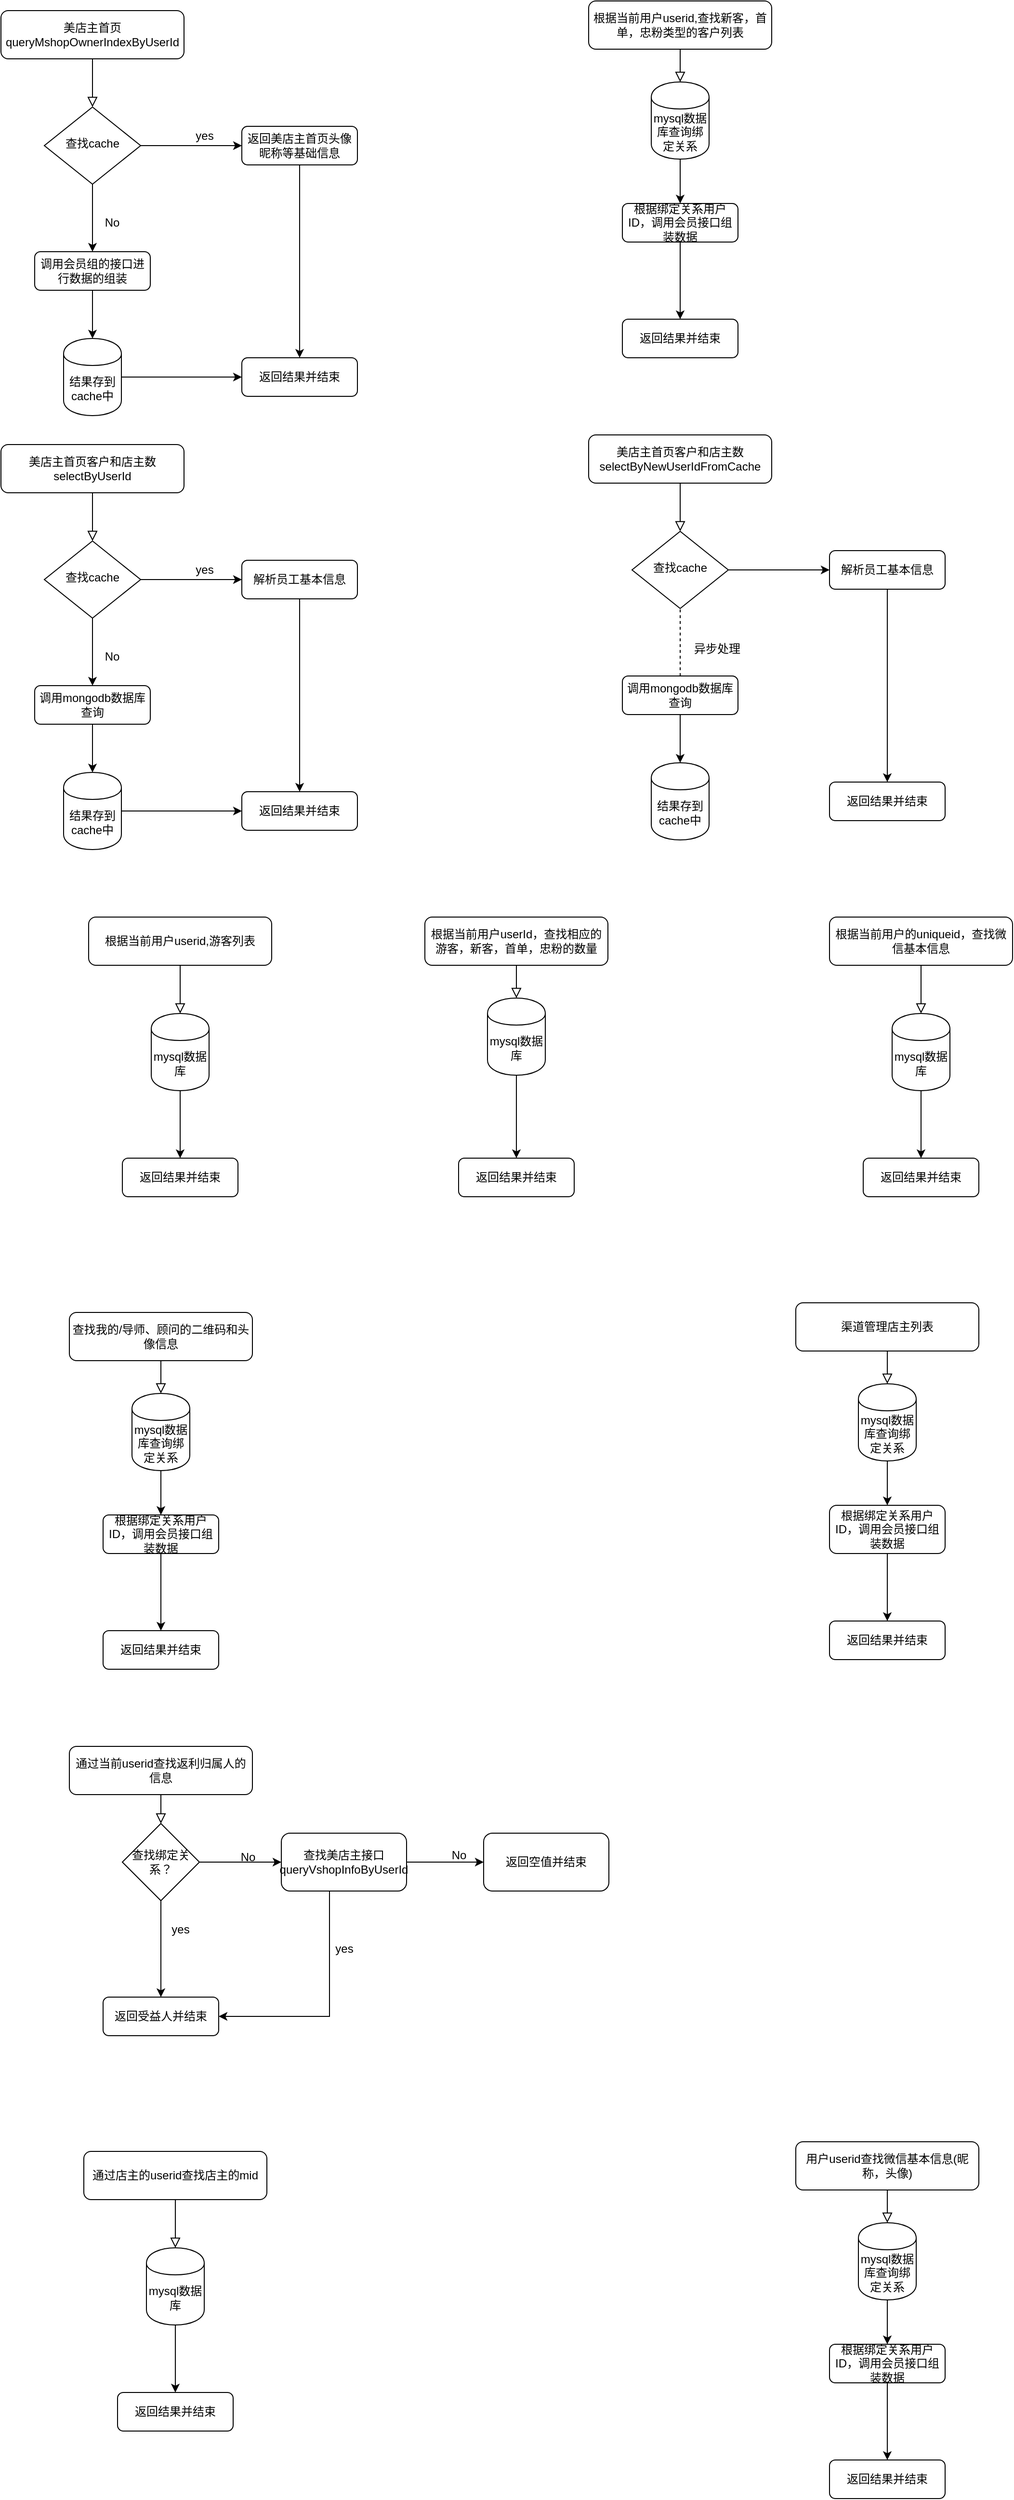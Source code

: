 <mxfile version="12.4.8" type="device"><diagram id="C5RBs43oDa-KdzZeNtuy" name="Page-1"><mxGraphModel dx="1422" dy="745" grid="1" gridSize="10" guides="1" tooltips="1" connect="1" arrows="1" fold="1" page="1" pageScale="1" pageWidth="827" pageHeight="1169" math="0" shadow="0"><root><mxCell id="WIyWlLk6GJQsqaUBKTNV-0"/><mxCell id="WIyWlLk6GJQsqaUBKTNV-1" parent="WIyWlLk6GJQsqaUBKTNV-0"/><mxCell id="WIyWlLk6GJQsqaUBKTNV-2" value="" style="rounded=0;html=1;jettySize=auto;orthogonalLoop=1;fontSize=11;endArrow=block;endFill=0;endSize=8;strokeWidth=1;shadow=0;labelBackgroundColor=none;edgeStyle=orthogonalEdgeStyle;" parent="WIyWlLk6GJQsqaUBKTNV-1" source="WIyWlLk6GJQsqaUBKTNV-3" target="WIyWlLk6GJQsqaUBKTNV-6" edge="1"><mxGeometry relative="1" as="geometry"/></mxCell><mxCell id="WIyWlLk6GJQsqaUBKTNV-3" value="美店主首页&lt;br&gt;queryMshopOwnerIndexByUserId" style="rounded=1;whiteSpace=wrap;html=1;fontSize=12;glass=0;strokeWidth=1;shadow=0;" parent="WIyWlLk6GJQsqaUBKTNV-1" vertex="1"><mxGeometry x="20" y="20" width="190" height="50" as="geometry"/></mxCell><mxCell id="ZG3dBBk-dgV8AdKk-Foy-6" value="" style="edgeStyle=orthogonalEdgeStyle;rounded=0;orthogonalLoop=1;jettySize=auto;html=1;entryX=0;entryY=0.5;entryDx=0;entryDy=0;" edge="1" parent="WIyWlLk6GJQsqaUBKTNV-1" source="WIyWlLk6GJQsqaUBKTNV-6" target="WIyWlLk6GJQsqaUBKTNV-7"><mxGeometry relative="1" as="geometry"><mxPoint x="245" y="160" as="targetPoint"/></mxGeometry></mxCell><mxCell id="ZG3dBBk-dgV8AdKk-Foy-9" value="" style="edgeStyle=orthogonalEdgeStyle;rounded=0;orthogonalLoop=1;jettySize=auto;html=1;entryX=0.5;entryY=0;entryDx=0;entryDy=0;" edge="1" parent="WIyWlLk6GJQsqaUBKTNV-1" source="WIyWlLk6GJQsqaUBKTNV-6" target="ZG3dBBk-dgV8AdKk-Foy-11"><mxGeometry relative="1" as="geometry"><mxPoint x="115" y="280" as="targetPoint"/></mxGeometry></mxCell><mxCell id="WIyWlLk6GJQsqaUBKTNV-6" value="查找cache" style="rhombus;whiteSpace=wrap;html=1;shadow=0;fontFamily=Helvetica;fontSize=12;align=center;strokeWidth=1;spacing=6;spacingTop=-4;" parent="WIyWlLk6GJQsqaUBKTNV-1" vertex="1"><mxGeometry x="65" y="120" width="100" height="80" as="geometry"/></mxCell><mxCell id="ZG3dBBk-dgV8AdKk-Foy-14" value="" style="edgeStyle=orthogonalEdgeStyle;rounded=0;orthogonalLoop=1;jettySize=auto;html=1;" edge="1" parent="WIyWlLk6GJQsqaUBKTNV-1" source="WIyWlLk6GJQsqaUBKTNV-7" target="ZG3dBBk-dgV8AdKk-Foy-13"><mxGeometry relative="1" as="geometry"/></mxCell><mxCell id="WIyWlLk6GJQsqaUBKTNV-7" value="返回美店主首页头像昵称等基础信息" style="rounded=1;whiteSpace=wrap;html=1;fontSize=12;glass=0;strokeWidth=1;shadow=0;" parent="WIyWlLk6GJQsqaUBKTNV-1" vertex="1"><mxGeometry x="270" y="140" width="120" height="40" as="geometry"/></mxCell><mxCell id="ZG3dBBk-dgV8AdKk-Foy-13" value="返回结果并结束" style="rounded=1;whiteSpace=wrap;html=1;fontSize=12;glass=0;strokeWidth=1;shadow=0;" vertex="1" parent="WIyWlLk6GJQsqaUBKTNV-1"><mxGeometry x="270" y="380" width="120" height="40" as="geometry"/></mxCell><mxCell id="ZG3dBBk-dgV8AdKk-Foy-7" value="yes" style="text;html=1;align=center;verticalAlign=middle;resizable=0;points=[];autosize=1;" vertex="1" parent="WIyWlLk6GJQsqaUBKTNV-1"><mxGeometry x="216" y="140" width="30" height="20" as="geometry"/></mxCell><mxCell id="ZG3dBBk-dgV8AdKk-Foy-16" value="" style="edgeStyle=orthogonalEdgeStyle;rounded=0;orthogonalLoop=1;jettySize=auto;html=1;entryX=0.5;entryY=0;entryDx=0;entryDy=0;" edge="1" parent="WIyWlLk6GJQsqaUBKTNV-1" source="ZG3dBBk-dgV8AdKk-Foy-11" target="ZG3dBBk-dgV8AdKk-Foy-17"><mxGeometry relative="1" as="geometry"><mxPoint x="115" y="390" as="targetPoint"/></mxGeometry></mxCell><mxCell id="ZG3dBBk-dgV8AdKk-Foy-11" value="调用会员组的接口进行数据的组装" style="rounded=1;whiteSpace=wrap;html=1;fontSize=12;glass=0;strokeWidth=1;shadow=0;" vertex="1" parent="WIyWlLk6GJQsqaUBKTNV-1"><mxGeometry x="55" y="270" width="120" height="40" as="geometry"/></mxCell><mxCell id="ZG3dBBk-dgV8AdKk-Foy-12" value="No" style="text;html=1;align=center;verticalAlign=middle;resizable=0;points=[];autosize=1;" vertex="1" parent="WIyWlLk6GJQsqaUBKTNV-1"><mxGeometry x="120" y="230" width="30" height="20" as="geometry"/></mxCell><mxCell id="ZG3dBBk-dgV8AdKk-Foy-21" value="" style="edgeStyle=orthogonalEdgeStyle;rounded=0;orthogonalLoop=1;jettySize=auto;html=1;entryX=0;entryY=0.5;entryDx=0;entryDy=0;" edge="1" parent="WIyWlLk6GJQsqaUBKTNV-1" source="ZG3dBBk-dgV8AdKk-Foy-17" target="ZG3dBBk-dgV8AdKk-Foy-13"><mxGeometry relative="1" as="geometry"><mxPoint x="115" y="520" as="targetPoint"/></mxGeometry></mxCell><mxCell id="ZG3dBBk-dgV8AdKk-Foy-17" value="结果存到cache中" style="shape=cylinder;whiteSpace=wrap;html=1;boundedLbl=1;backgroundOutline=1;" vertex="1" parent="WIyWlLk6GJQsqaUBKTNV-1"><mxGeometry x="85" y="360" width="60" height="80" as="geometry"/></mxCell><mxCell id="ZG3dBBk-dgV8AdKk-Foy-65" value="" style="rounded=0;html=1;jettySize=auto;orthogonalLoop=1;fontSize=11;endArrow=block;endFill=0;endSize=8;strokeWidth=1;shadow=0;labelBackgroundColor=none;edgeStyle=orthogonalEdgeStyle;entryX=0.5;entryY=0;entryDx=0;entryDy=0;" edge="1" parent="WIyWlLk6GJQsqaUBKTNV-1" source="ZG3dBBk-dgV8AdKk-Foy-66" target="ZG3dBBk-dgV8AdKk-Foy-68"><mxGeometry relative="1" as="geometry"><mxPoint x="555" y="1050" as="targetPoint"/></mxGeometry></mxCell><mxCell id="ZG3dBBk-dgV8AdKk-Foy-66" value="根据当前用户userId，查找相应的游客，新客，首单，忠粉的数量" style="rounded=1;whiteSpace=wrap;html=1;fontSize=12;glass=0;strokeWidth=1;shadow=0;" vertex="1" parent="WIyWlLk6GJQsqaUBKTNV-1"><mxGeometry x="460" y="960" width="190" height="50" as="geometry"/></mxCell><mxCell id="ZG3dBBk-dgV8AdKk-Foy-67" value="返回结果并结束" style="rounded=1;whiteSpace=wrap;html=1;fontSize=12;glass=0;strokeWidth=1;shadow=0;" vertex="1" parent="WIyWlLk6GJQsqaUBKTNV-1"><mxGeometry x="495" y="1210" width="120" height="40" as="geometry"/></mxCell><mxCell id="ZG3dBBk-dgV8AdKk-Foy-68" value="mysql数据库" style="shape=cylinder;whiteSpace=wrap;html=1;boundedLbl=1;backgroundOutline=1;" vertex="1" parent="WIyWlLk6GJQsqaUBKTNV-1"><mxGeometry x="525" y="1044" width="60" height="80" as="geometry"/></mxCell><mxCell id="ZG3dBBk-dgV8AdKk-Foy-69" value="" style="endArrow=classic;html=1;exitX=0.5;exitY=1;exitDx=0;exitDy=0;entryX=0.5;entryY=0;entryDx=0;entryDy=0;" edge="1" parent="WIyWlLk6GJQsqaUBKTNV-1" source="ZG3dBBk-dgV8AdKk-Foy-68" target="ZG3dBBk-dgV8AdKk-Foy-67"><mxGeometry width="50" height="50" relative="1" as="geometry"><mxPoint x="460" y="1500" as="sourcePoint"/><mxPoint x="510" y="1450" as="targetPoint"/></mxGeometry></mxCell><mxCell id="ZG3dBBk-dgV8AdKk-Foy-70" value="" style="rounded=0;html=1;jettySize=auto;orthogonalLoop=1;fontSize=11;endArrow=block;endFill=0;endSize=8;strokeWidth=1;shadow=0;labelBackgroundColor=none;edgeStyle=orthogonalEdgeStyle;entryX=0.5;entryY=0;entryDx=0;entryDy=0;" edge="1" parent="WIyWlLk6GJQsqaUBKTNV-1" source="ZG3dBBk-dgV8AdKk-Foy-71" target="ZG3dBBk-dgV8AdKk-Foy-73"><mxGeometry relative="1" as="geometry"><mxPoint x="725" y="100" as="targetPoint"/></mxGeometry></mxCell><mxCell id="ZG3dBBk-dgV8AdKk-Foy-71" value="根据当前用户userid,查找新客，首单，忠粉类型的客户列表" style="rounded=1;whiteSpace=wrap;html=1;fontSize=12;glass=0;strokeWidth=1;shadow=0;" vertex="1" parent="WIyWlLk6GJQsqaUBKTNV-1"><mxGeometry x="630" y="10" width="190" height="50" as="geometry"/></mxCell><mxCell id="ZG3dBBk-dgV8AdKk-Foy-78" value="" style="edgeStyle=orthogonalEdgeStyle;rounded=0;orthogonalLoop=1;jettySize=auto;html=1;" edge="1" parent="WIyWlLk6GJQsqaUBKTNV-1" source="ZG3dBBk-dgV8AdKk-Foy-72" target="ZG3dBBk-dgV8AdKk-Foy-77"><mxGeometry relative="1" as="geometry"/></mxCell><mxCell id="ZG3dBBk-dgV8AdKk-Foy-72" value="根据绑定关系用户ID，调用会员接口组装数据" style="rounded=1;whiteSpace=wrap;html=1;fontSize=12;glass=0;strokeWidth=1;shadow=0;" vertex="1" parent="WIyWlLk6GJQsqaUBKTNV-1"><mxGeometry x="665" y="220" width="120" height="40" as="geometry"/></mxCell><mxCell id="ZG3dBBk-dgV8AdKk-Foy-77" value="返回结果并结束" style="rounded=1;whiteSpace=wrap;html=1;fontSize=12;glass=0;strokeWidth=1;shadow=0;" vertex="1" parent="WIyWlLk6GJQsqaUBKTNV-1"><mxGeometry x="665" y="340" width="120" height="40" as="geometry"/></mxCell><mxCell id="ZG3dBBk-dgV8AdKk-Foy-76" value="" style="edgeStyle=orthogonalEdgeStyle;rounded=0;orthogonalLoop=1;jettySize=auto;html=1;entryX=0.5;entryY=0;entryDx=0;entryDy=0;" edge="1" parent="WIyWlLk6GJQsqaUBKTNV-1" source="ZG3dBBk-dgV8AdKk-Foy-73" target="ZG3dBBk-dgV8AdKk-Foy-72"><mxGeometry relative="1" as="geometry"><mxPoint x="725" y="254" as="targetPoint"/></mxGeometry></mxCell><mxCell id="ZG3dBBk-dgV8AdKk-Foy-73" value="mysql数据库查询绑定关系" style="shape=cylinder;whiteSpace=wrap;html=1;boundedLbl=1;backgroundOutline=1;" vertex="1" parent="WIyWlLk6GJQsqaUBKTNV-1"><mxGeometry x="695" y="94" width="60" height="80" as="geometry"/></mxCell><mxCell id="ZG3dBBk-dgV8AdKk-Foy-79" value="" style="rounded=0;html=1;jettySize=auto;orthogonalLoop=1;fontSize=11;endArrow=block;endFill=0;endSize=8;strokeWidth=1;shadow=0;labelBackgroundColor=none;edgeStyle=orthogonalEdgeStyle;entryX=0.5;entryY=0;entryDx=0;entryDy=0;" edge="1" parent="WIyWlLk6GJQsqaUBKTNV-1" source="ZG3dBBk-dgV8AdKk-Foy-80" target="ZG3dBBk-dgV8AdKk-Foy-85"><mxGeometry relative="1" as="geometry"><mxPoint x="186" y="1460" as="targetPoint"/></mxGeometry></mxCell><mxCell id="ZG3dBBk-dgV8AdKk-Foy-80" value="查找我的/导师、顾问的二维码和头像信息" style="rounded=1;whiteSpace=wrap;html=1;fontSize=12;glass=0;strokeWidth=1;shadow=0;" vertex="1" parent="WIyWlLk6GJQsqaUBKTNV-1"><mxGeometry x="91" y="1370" width="190" height="50" as="geometry"/></mxCell><mxCell id="ZG3dBBk-dgV8AdKk-Foy-81" value="" style="edgeStyle=orthogonalEdgeStyle;rounded=0;orthogonalLoop=1;jettySize=auto;html=1;" edge="1" parent="WIyWlLk6GJQsqaUBKTNV-1" source="ZG3dBBk-dgV8AdKk-Foy-82" target="ZG3dBBk-dgV8AdKk-Foy-83"><mxGeometry relative="1" as="geometry"/></mxCell><mxCell id="ZG3dBBk-dgV8AdKk-Foy-82" value="根据绑定关系用户ID，调用会员接口组装数据" style="rounded=1;whiteSpace=wrap;html=1;fontSize=12;glass=0;strokeWidth=1;shadow=0;" vertex="1" parent="WIyWlLk6GJQsqaUBKTNV-1"><mxGeometry x="126" y="1580" width="120" height="40" as="geometry"/></mxCell><mxCell id="ZG3dBBk-dgV8AdKk-Foy-83" value="返回结果并结束" style="rounded=1;whiteSpace=wrap;html=1;fontSize=12;glass=0;strokeWidth=1;shadow=0;" vertex="1" parent="WIyWlLk6GJQsqaUBKTNV-1"><mxGeometry x="126" y="1700" width="120" height="40" as="geometry"/></mxCell><mxCell id="ZG3dBBk-dgV8AdKk-Foy-84" value="" style="edgeStyle=orthogonalEdgeStyle;rounded=0;orthogonalLoop=1;jettySize=auto;html=1;entryX=0.5;entryY=0;entryDx=0;entryDy=0;" edge="1" parent="WIyWlLk6GJQsqaUBKTNV-1" source="ZG3dBBk-dgV8AdKk-Foy-85" target="ZG3dBBk-dgV8AdKk-Foy-82"><mxGeometry relative="1" as="geometry"><mxPoint x="186" y="1614" as="targetPoint"/></mxGeometry></mxCell><mxCell id="ZG3dBBk-dgV8AdKk-Foy-85" value="mysql数据库查询绑定关系" style="shape=cylinder;whiteSpace=wrap;html=1;boundedLbl=1;backgroundOutline=1;" vertex="1" parent="WIyWlLk6GJQsqaUBKTNV-1"><mxGeometry x="156" y="1454" width="60" height="80" as="geometry"/></mxCell><mxCell id="ZG3dBBk-dgV8AdKk-Foy-86" value="" style="rounded=0;html=1;jettySize=auto;orthogonalLoop=1;fontSize=11;endArrow=block;endFill=0;endSize=8;strokeWidth=1;shadow=0;labelBackgroundColor=none;edgeStyle=orthogonalEdgeStyle;entryX=0.5;entryY=0;entryDx=0;entryDy=0;" edge="1" parent="WIyWlLk6GJQsqaUBKTNV-1" source="ZG3dBBk-dgV8AdKk-Foy-87" target="ZG3dBBk-dgV8AdKk-Foy-92"><mxGeometry relative="1" as="geometry"><mxPoint x="940" y="1450" as="targetPoint"/></mxGeometry></mxCell><mxCell id="ZG3dBBk-dgV8AdKk-Foy-87" value="渠道管理店主列表" style="rounded=1;whiteSpace=wrap;html=1;fontSize=12;glass=0;strokeWidth=1;shadow=0;" vertex="1" parent="WIyWlLk6GJQsqaUBKTNV-1"><mxGeometry x="845" y="1360" width="190" height="50" as="geometry"/></mxCell><mxCell id="ZG3dBBk-dgV8AdKk-Foy-88" value="" style="edgeStyle=orthogonalEdgeStyle;rounded=0;orthogonalLoop=1;jettySize=auto;html=1;" edge="1" parent="WIyWlLk6GJQsqaUBKTNV-1" source="ZG3dBBk-dgV8AdKk-Foy-89" target="ZG3dBBk-dgV8AdKk-Foy-90"><mxGeometry relative="1" as="geometry"/></mxCell><mxCell id="ZG3dBBk-dgV8AdKk-Foy-89" value="根据绑定关系用户ID，调用会员接口组装数据" style="rounded=1;whiteSpace=wrap;html=1;fontSize=12;glass=0;strokeWidth=1;shadow=0;" vertex="1" parent="WIyWlLk6GJQsqaUBKTNV-1"><mxGeometry x="880" y="1570" width="120" height="50" as="geometry"/></mxCell><mxCell id="ZG3dBBk-dgV8AdKk-Foy-90" value="返回结果并结束" style="rounded=1;whiteSpace=wrap;html=1;fontSize=12;glass=0;strokeWidth=1;shadow=0;" vertex="1" parent="WIyWlLk6GJQsqaUBKTNV-1"><mxGeometry x="880" y="1690" width="120" height="40" as="geometry"/></mxCell><mxCell id="ZG3dBBk-dgV8AdKk-Foy-91" value="" style="edgeStyle=orthogonalEdgeStyle;rounded=0;orthogonalLoop=1;jettySize=auto;html=1;entryX=0.5;entryY=0;entryDx=0;entryDy=0;" edge="1" parent="WIyWlLk6GJQsqaUBKTNV-1" source="ZG3dBBk-dgV8AdKk-Foy-92" target="ZG3dBBk-dgV8AdKk-Foy-89"><mxGeometry relative="1" as="geometry"><mxPoint x="940" y="1604" as="targetPoint"/></mxGeometry></mxCell><mxCell id="ZG3dBBk-dgV8AdKk-Foy-92" value="mysql数据库查询绑定关系" style="shape=cylinder;whiteSpace=wrap;html=1;boundedLbl=1;backgroundOutline=1;" vertex="1" parent="WIyWlLk6GJQsqaUBKTNV-1"><mxGeometry x="910" y="1444" width="60" height="80" as="geometry"/></mxCell><mxCell id="ZG3dBBk-dgV8AdKk-Foy-93" value="" style="rounded=0;html=1;jettySize=auto;orthogonalLoop=1;fontSize=11;endArrow=block;endFill=0;endSize=8;strokeWidth=1;shadow=0;labelBackgroundColor=none;edgeStyle=orthogonalEdgeStyle;entryX=0.5;entryY=0;entryDx=0;entryDy=0;" edge="1" parent="WIyWlLk6GJQsqaUBKTNV-1" source="ZG3dBBk-dgV8AdKk-Foy-94" target="ZG3dBBk-dgV8AdKk-Foy-101"><mxGeometry relative="1" as="geometry"><mxPoint x="231" y="1904" as="targetPoint"/></mxGeometry></mxCell><mxCell id="ZG3dBBk-dgV8AdKk-Foy-94" value="通过当前userid查找返利归属人的信息" style="rounded=1;whiteSpace=wrap;html=1;fontSize=12;glass=0;strokeWidth=1;shadow=0;" vertex="1" parent="WIyWlLk6GJQsqaUBKTNV-1"><mxGeometry x="91" y="1820" width="190" height="50" as="geometry"/></mxCell><mxCell id="ZG3dBBk-dgV8AdKk-Foy-96" value="返回受益人并结束" style="rounded=1;whiteSpace=wrap;html=1;fontSize=12;glass=0;strokeWidth=1;shadow=0;" vertex="1" parent="WIyWlLk6GJQsqaUBKTNV-1"><mxGeometry x="126" y="2080" width="120" height="40" as="geometry"/></mxCell><mxCell id="ZG3dBBk-dgV8AdKk-Foy-98" value="" style="edgeStyle=orthogonalEdgeStyle;rounded=0;orthogonalLoop=1;jettySize=auto;html=1;entryX=0.5;entryY=0;entryDx=0;entryDy=0;exitX=0.5;exitY=1;exitDx=0;exitDy=0;" edge="1" parent="WIyWlLk6GJQsqaUBKTNV-1" source="ZG3dBBk-dgV8AdKk-Foy-101" target="ZG3dBBk-dgV8AdKk-Foy-96"><mxGeometry relative="1" as="geometry"><mxPoint x="186" y="2064" as="targetPoint"/><mxPoint x="186" y="1984" as="sourcePoint"/></mxGeometry></mxCell><mxCell id="ZG3dBBk-dgV8AdKk-Foy-100" value="yes" style="text;html=1;align=center;verticalAlign=middle;resizable=0;points=[];autosize=1;" vertex="1" parent="WIyWlLk6GJQsqaUBKTNV-1"><mxGeometry x="191" y="2000" width="30" height="20" as="geometry"/></mxCell><mxCell id="ZG3dBBk-dgV8AdKk-Foy-103" value="" style="edgeStyle=orthogonalEdgeStyle;rounded=0;orthogonalLoop=1;jettySize=auto;html=1;entryX=0;entryY=0.5;entryDx=0;entryDy=0;" edge="1" parent="WIyWlLk6GJQsqaUBKTNV-1" source="ZG3dBBk-dgV8AdKk-Foy-101" target="ZG3dBBk-dgV8AdKk-Foy-107"><mxGeometry relative="1" as="geometry"><mxPoint x="306" y="1940" as="targetPoint"/></mxGeometry></mxCell><mxCell id="ZG3dBBk-dgV8AdKk-Foy-101" value="查找绑定关系？" style="rhombus;whiteSpace=wrap;html=1;" vertex="1" parent="WIyWlLk6GJQsqaUBKTNV-1"><mxGeometry x="146" y="1900" width="80" height="80" as="geometry"/></mxCell><mxCell id="ZG3dBBk-dgV8AdKk-Foy-106" value="No" style="text;html=1;align=center;verticalAlign=middle;resizable=0;points=[];autosize=1;" vertex="1" parent="WIyWlLk6GJQsqaUBKTNV-1"><mxGeometry x="261" y="1925" width="30" height="20" as="geometry"/></mxCell><mxCell id="ZG3dBBk-dgV8AdKk-Foy-109" value="" style="edgeStyle=orthogonalEdgeStyle;rounded=0;orthogonalLoop=1;jettySize=auto;html=1;entryX=1;entryY=0.5;entryDx=0;entryDy=0;" edge="1" parent="WIyWlLk6GJQsqaUBKTNV-1" source="ZG3dBBk-dgV8AdKk-Foy-107" target="ZG3dBBk-dgV8AdKk-Foy-96"><mxGeometry relative="1" as="geometry"><mxPoint x="311" y="2060" as="targetPoint"/><Array as="points"><mxPoint x="361" y="2100"/></Array></mxGeometry></mxCell><mxCell id="ZG3dBBk-dgV8AdKk-Foy-112" value="" style="edgeStyle=orthogonalEdgeStyle;rounded=0;orthogonalLoop=1;jettySize=auto;html=1;" edge="1" parent="WIyWlLk6GJQsqaUBKTNV-1" source="ZG3dBBk-dgV8AdKk-Foy-107" target="ZG3dBBk-dgV8AdKk-Foy-111"><mxGeometry relative="1" as="geometry"/></mxCell><mxCell id="ZG3dBBk-dgV8AdKk-Foy-107" value="查找美店主接口&lt;br&gt;queryVshopInfoByUserId" style="rounded=1;whiteSpace=wrap;html=1;" vertex="1" parent="WIyWlLk6GJQsqaUBKTNV-1"><mxGeometry x="311" y="1910" width="130" height="60" as="geometry"/></mxCell><mxCell id="ZG3dBBk-dgV8AdKk-Foy-111" value="返回空值并结束" style="rounded=1;whiteSpace=wrap;html=1;" vertex="1" parent="WIyWlLk6GJQsqaUBKTNV-1"><mxGeometry x="521" y="1910" width="130" height="60" as="geometry"/></mxCell><mxCell id="ZG3dBBk-dgV8AdKk-Foy-110" value="yes" style="text;html=1;align=center;verticalAlign=middle;resizable=0;points=[];autosize=1;" vertex="1" parent="WIyWlLk6GJQsqaUBKTNV-1"><mxGeometry x="361" y="2020" width="30" height="20" as="geometry"/></mxCell><mxCell id="ZG3dBBk-dgV8AdKk-Foy-113" value="No" style="text;html=1;align=center;verticalAlign=middle;resizable=0;points=[];autosize=1;" vertex="1" parent="WIyWlLk6GJQsqaUBKTNV-1"><mxGeometry x="480" y="1923" width="30" height="20" as="geometry"/></mxCell><mxCell id="ZG3dBBk-dgV8AdKk-Foy-118" value="" style="rounded=0;html=1;jettySize=auto;orthogonalLoop=1;fontSize=11;endArrow=block;endFill=0;endSize=8;strokeWidth=1;shadow=0;labelBackgroundColor=none;edgeStyle=orthogonalEdgeStyle;entryX=0.5;entryY=0;entryDx=0;entryDy=0;" edge="1" parent="WIyWlLk6GJQsqaUBKTNV-1" source="ZG3dBBk-dgV8AdKk-Foy-119" target="ZG3dBBk-dgV8AdKk-Foy-121"><mxGeometry relative="1" as="geometry"><mxPoint x="206" y="1050" as="targetPoint"/></mxGeometry></mxCell><mxCell id="ZG3dBBk-dgV8AdKk-Foy-119" value="根据当前用户userid,游客列表" style="rounded=1;whiteSpace=wrap;html=1;fontSize=12;glass=0;strokeWidth=1;shadow=0;" vertex="1" parent="WIyWlLk6GJQsqaUBKTNV-1"><mxGeometry x="111" y="960" width="190" height="50" as="geometry"/></mxCell><mxCell id="ZG3dBBk-dgV8AdKk-Foy-120" value="返回结果并结束" style="rounded=1;whiteSpace=wrap;html=1;fontSize=12;glass=0;strokeWidth=1;shadow=0;" vertex="1" parent="WIyWlLk6GJQsqaUBKTNV-1"><mxGeometry x="146" y="1210" width="120" height="40" as="geometry"/></mxCell><mxCell id="ZG3dBBk-dgV8AdKk-Foy-121" value="mysql数据库" style="shape=cylinder;whiteSpace=wrap;html=1;boundedLbl=1;backgroundOutline=1;" vertex="1" parent="WIyWlLk6GJQsqaUBKTNV-1"><mxGeometry x="176" y="1060" width="60" height="80" as="geometry"/></mxCell><mxCell id="ZG3dBBk-dgV8AdKk-Foy-122" value="" style="endArrow=classic;html=1;exitX=0.5;exitY=1;exitDx=0;exitDy=0;entryX=0.5;entryY=0;entryDx=0;entryDy=0;" edge="1" parent="WIyWlLk6GJQsqaUBKTNV-1" source="ZG3dBBk-dgV8AdKk-Foy-121" target="ZG3dBBk-dgV8AdKk-Foy-120"><mxGeometry width="50" height="50" relative="1" as="geometry"><mxPoint x="111" y="1500" as="sourcePoint"/><mxPoint x="161" y="1450" as="targetPoint"/></mxGeometry></mxCell><mxCell id="ZG3dBBk-dgV8AdKk-Foy-123" value="" style="rounded=0;html=1;jettySize=auto;orthogonalLoop=1;fontSize=11;endArrow=block;endFill=0;endSize=8;strokeWidth=1;shadow=0;labelBackgroundColor=none;edgeStyle=orthogonalEdgeStyle;entryX=0.5;entryY=0;entryDx=0;entryDy=0;" edge="1" parent="WIyWlLk6GJQsqaUBKTNV-1" source="ZG3dBBk-dgV8AdKk-Foy-124" target="ZG3dBBk-dgV8AdKk-Foy-126"><mxGeometry relative="1" as="geometry"><mxPoint x="975" y="1050" as="targetPoint"/></mxGeometry></mxCell><mxCell id="ZG3dBBk-dgV8AdKk-Foy-124" value="根据当前用户的uniqueid，查找微信基本信息" style="rounded=1;whiteSpace=wrap;html=1;fontSize=12;glass=0;strokeWidth=1;shadow=0;" vertex="1" parent="WIyWlLk6GJQsqaUBKTNV-1"><mxGeometry x="880" y="960" width="190" height="50" as="geometry"/></mxCell><mxCell id="ZG3dBBk-dgV8AdKk-Foy-125" value="返回结果并结束" style="rounded=1;whiteSpace=wrap;html=1;fontSize=12;glass=0;strokeWidth=1;shadow=0;" vertex="1" parent="WIyWlLk6GJQsqaUBKTNV-1"><mxGeometry x="915" y="1210" width="120" height="40" as="geometry"/></mxCell><mxCell id="ZG3dBBk-dgV8AdKk-Foy-126" value="mysql数据库" style="shape=cylinder;whiteSpace=wrap;html=1;boundedLbl=1;backgroundOutline=1;" vertex="1" parent="WIyWlLk6GJQsqaUBKTNV-1"><mxGeometry x="945" y="1060" width="60" height="80" as="geometry"/></mxCell><mxCell id="ZG3dBBk-dgV8AdKk-Foy-127" value="" style="endArrow=classic;html=1;exitX=0.5;exitY=1;exitDx=0;exitDy=0;entryX=0.5;entryY=0;entryDx=0;entryDy=0;" edge="1" parent="WIyWlLk6GJQsqaUBKTNV-1" source="ZG3dBBk-dgV8AdKk-Foy-126" target="ZG3dBBk-dgV8AdKk-Foy-125"><mxGeometry width="50" height="50" relative="1" as="geometry"><mxPoint x="880" y="1500" as="sourcePoint"/><mxPoint x="930" y="1450" as="targetPoint"/></mxGeometry></mxCell><mxCell id="ZG3dBBk-dgV8AdKk-Foy-133" value="" style="rounded=0;html=1;jettySize=auto;orthogonalLoop=1;fontSize=11;endArrow=block;endFill=0;endSize=8;strokeWidth=1;shadow=0;labelBackgroundColor=none;edgeStyle=orthogonalEdgeStyle;entryX=0.5;entryY=0;entryDx=0;entryDy=0;" edge="1" parent="WIyWlLk6GJQsqaUBKTNV-1" source="ZG3dBBk-dgV8AdKk-Foy-134" target="ZG3dBBk-dgV8AdKk-Foy-136"><mxGeometry relative="1" as="geometry"><mxPoint x="201" y="2330" as="targetPoint"/></mxGeometry></mxCell><mxCell id="ZG3dBBk-dgV8AdKk-Foy-134" value="通过店主的userid查找店主的mid" style="rounded=1;whiteSpace=wrap;html=1;fontSize=12;glass=0;strokeWidth=1;shadow=0;" vertex="1" parent="WIyWlLk6GJQsqaUBKTNV-1"><mxGeometry x="106" y="2240" width="190" height="50" as="geometry"/></mxCell><mxCell id="ZG3dBBk-dgV8AdKk-Foy-135" value="返回结果并结束" style="rounded=1;whiteSpace=wrap;html=1;fontSize=12;glass=0;strokeWidth=1;shadow=0;" vertex="1" parent="WIyWlLk6GJQsqaUBKTNV-1"><mxGeometry x="141" y="2490" width="120" height="40" as="geometry"/></mxCell><mxCell id="ZG3dBBk-dgV8AdKk-Foy-136" value="mysql数据库" style="shape=cylinder;whiteSpace=wrap;html=1;boundedLbl=1;backgroundOutline=1;" vertex="1" parent="WIyWlLk6GJQsqaUBKTNV-1"><mxGeometry x="171" y="2340" width="60" height="80" as="geometry"/></mxCell><mxCell id="ZG3dBBk-dgV8AdKk-Foy-137" value="" style="endArrow=classic;html=1;exitX=0.5;exitY=1;exitDx=0;exitDy=0;entryX=0.5;entryY=0;entryDx=0;entryDy=0;" edge="1" parent="WIyWlLk6GJQsqaUBKTNV-1" source="ZG3dBBk-dgV8AdKk-Foy-136" target="ZG3dBBk-dgV8AdKk-Foy-135"><mxGeometry width="50" height="50" relative="1" as="geometry"><mxPoint x="106" y="2780" as="sourcePoint"/><mxPoint x="156" y="2730" as="targetPoint"/></mxGeometry></mxCell><mxCell id="ZG3dBBk-dgV8AdKk-Foy-138" value="" style="rounded=0;html=1;jettySize=auto;orthogonalLoop=1;fontSize=11;endArrow=block;endFill=0;endSize=8;strokeWidth=1;shadow=0;labelBackgroundColor=none;edgeStyle=orthogonalEdgeStyle;entryX=0.5;entryY=0;entryDx=0;entryDy=0;" edge="1" parent="WIyWlLk6GJQsqaUBKTNV-1" source="ZG3dBBk-dgV8AdKk-Foy-139" target="ZG3dBBk-dgV8AdKk-Foy-144"><mxGeometry relative="1" as="geometry"><mxPoint x="940" y="2320" as="targetPoint"/></mxGeometry></mxCell><mxCell id="ZG3dBBk-dgV8AdKk-Foy-139" value="用户userid查找微信基本信息(昵称，头像)" style="rounded=1;whiteSpace=wrap;html=1;fontSize=12;glass=0;strokeWidth=1;shadow=0;" vertex="1" parent="WIyWlLk6GJQsqaUBKTNV-1"><mxGeometry x="845" y="2230" width="190" height="50" as="geometry"/></mxCell><mxCell id="ZG3dBBk-dgV8AdKk-Foy-140" value="" style="edgeStyle=orthogonalEdgeStyle;rounded=0;orthogonalLoop=1;jettySize=auto;html=1;" edge="1" parent="WIyWlLk6GJQsqaUBKTNV-1" source="ZG3dBBk-dgV8AdKk-Foy-141" target="ZG3dBBk-dgV8AdKk-Foy-142"><mxGeometry relative="1" as="geometry"/></mxCell><mxCell id="ZG3dBBk-dgV8AdKk-Foy-141" value="根据绑定关系用户ID，调用会员接口组装数据" style="rounded=1;whiteSpace=wrap;html=1;fontSize=12;glass=0;strokeWidth=1;shadow=0;" vertex="1" parent="WIyWlLk6GJQsqaUBKTNV-1"><mxGeometry x="880" y="2440" width="120" height="40" as="geometry"/></mxCell><mxCell id="ZG3dBBk-dgV8AdKk-Foy-142" value="返回结果并结束" style="rounded=1;whiteSpace=wrap;html=1;fontSize=12;glass=0;strokeWidth=1;shadow=0;" vertex="1" parent="WIyWlLk6GJQsqaUBKTNV-1"><mxGeometry x="880" y="2560" width="120" height="40" as="geometry"/></mxCell><mxCell id="ZG3dBBk-dgV8AdKk-Foy-143" value="" style="edgeStyle=orthogonalEdgeStyle;rounded=0;orthogonalLoop=1;jettySize=auto;html=1;entryX=0.5;entryY=0;entryDx=0;entryDy=0;" edge="1" parent="WIyWlLk6GJQsqaUBKTNV-1" source="ZG3dBBk-dgV8AdKk-Foy-144" target="ZG3dBBk-dgV8AdKk-Foy-141"><mxGeometry relative="1" as="geometry"><mxPoint x="940" y="2474" as="targetPoint"/></mxGeometry></mxCell><mxCell id="ZG3dBBk-dgV8AdKk-Foy-144" value="mysql数据库查询绑定关系" style="shape=cylinder;whiteSpace=wrap;html=1;boundedLbl=1;backgroundOutline=1;" vertex="1" parent="WIyWlLk6GJQsqaUBKTNV-1"><mxGeometry x="910" y="2314" width="60" height="80" as="geometry"/></mxCell><mxCell id="ZG3dBBk-dgV8AdKk-Foy-145" value="" style="rounded=0;html=1;jettySize=auto;orthogonalLoop=1;fontSize=11;endArrow=block;endFill=0;endSize=8;strokeWidth=1;shadow=0;labelBackgroundColor=none;edgeStyle=orthogonalEdgeStyle;" edge="1" parent="WIyWlLk6GJQsqaUBKTNV-1" source="ZG3dBBk-dgV8AdKk-Foy-146" target="ZG3dBBk-dgV8AdKk-Foy-149"><mxGeometry relative="1" as="geometry"/></mxCell><mxCell id="ZG3dBBk-dgV8AdKk-Foy-146" value="美店主首页客户和店主数&lt;br&gt;selectByUserId" style="rounded=1;whiteSpace=wrap;html=1;fontSize=12;glass=0;strokeWidth=1;shadow=0;" vertex="1" parent="WIyWlLk6GJQsqaUBKTNV-1"><mxGeometry x="20" y="470" width="190" height="50" as="geometry"/></mxCell><mxCell id="ZG3dBBk-dgV8AdKk-Foy-147" value="" style="edgeStyle=orthogonalEdgeStyle;rounded=0;orthogonalLoop=1;jettySize=auto;html=1;entryX=0;entryY=0.5;entryDx=0;entryDy=0;" edge="1" parent="WIyWlLk6GJQsqaUBKTNV-1" source="ZG3dBBk-dgV8AdKk-Foy-149" target="ZG3dBBk-dgV8AdKk-Foy-151"><mxGeometry relative="1" as="geometry"><mxPoint x="245" y="610" as="targetPoint"/></mxGeometry></mxCell><mxCell id="ZG3dBBk-dgV8AdKk-Foy-148" value="" style="edgeStyle=orthogonalEdgeStyle;rounded=0;orthogonalLoop=1;jettySize=auto;html=1;entryX=0.5;entryY=0;entryDx=0;entryDy=0;" edge="1" parent="WIyWlLk6GJQsqaUBKTNV-1" source="ZG3dBBk-dgV8AdKk-Foy-149" target="ZG3dBBk-dgV8AdKk-Foy-155"><mxGeometry relative="1" as="geometry"><mxPoint x="115" y="730" as="targetPoint"/></mxGeometry></mxCell><mxCell id="ZG3dBBk-dgV8AdKk-Foy-149" value="查找cache" style="rhombus;whiteSpace=wrap;html=1;shadow=0;fontFamily=Helvetica;fontSize=12;align=center;strokeWidth=1;spacing=6;spacingTop=-4;" vertex="1" parent="WIyWlLk6GJQsqaUBKTNV-1"><mxGeometry x="65" y="570" width="100" height="80" as="geometry"/></mxCell><mxCell id="ZG3dBBk-dgV8AdKk-Foy-150" value="" style="edgeStyle=orthogonalEdgeStyle;rounded=0;orthogonalLoop=1;jettySize=auto;html=1;" edge="1" parent="WIyWlLk6GJQsqaUBKTNV-1" source="ZG3dBBk-dgV8AdKk-Foy-151" target="ZG3dBBk-dgV8AdKk-Foy-152"><mxGeometry relative="1" as="geometry"/></mxCell><mxCell id="ZG3dBBk-dgV8AdKk-Foy-151" value="解析员工基本信息" style="rounded=1;whiteSpace=wrap;html=1;fontSize=12;glass=0;strokeWidth=1;shadow=0;" vertex="1" parent="WIyWlLk6GJQsqaUBKTNV-1"><mxGeometry x="270" y="590" width="120" height="40" as="geometry"/></mxCell><mxCell id="ZG3dBBk-dgV8AdKk-Foy-152" value="返回结果并结束" style="rounded=1;whiteSpace=wrap;html=1;fontSize=12;glass=0;strokeWidth=1;shadow=0;" vertex="1" parent="WIyWlLk6GJQsqaUBKTNV-1"><mxGeometry x="270" y="830" width="120" height="40" as="geometry"/></mxCell><mxCell id="ZG3dBBk-dgV8AdKk-Foy-153" value="yes" style="text;html=1;align=center;verticalAlign=middle;resizable=0;points=[];autosize=1;" vertex="1" parent="WIyWlLk6GJQsqaUBKTNV-1"><mxGeometry x="216" y="590" width="30" height="20" as="geometry"/></mxCell><mxCell id="ZG3dBBk-dgV8AdKk-Foy-154" value="" style="edgeStyle=orthogonalEdgeStyle;rounded=0;orthogonalLoop=1;jettySize=auto;html=1;entryX=0.5;entryY=0;entryDx=0;entryDy=0;" edge="1" parent="WIyWlLk6GJQsqaUBKTNV-1" source="ZG3dBBk-dgV8AdKk-Foy-155" target="ZG3dBBk-dgV8AdKk-Foy-158"><mxGeometry relative="1" as="geometry"><mxPoint x="115" y="840" as="targetPoint"/></mxGeometry></mxCell><mxCell id="ZG3dBBk-dgV8AdKk-Foy-155" value="调用mongodb数据库查询" style="rounded=1;whiteSpace=wrap;html=1;fontSize=12;glass=0;strokeWidth=1;shadow=0;" vertex="1" parent="WIyWlLk6GJQsqaUBKTNV-1"><mxGeometry x="55" y="720" width="120" height="40" as="geometry"/></mxCell><mxCell id="ZG3dBBk-dgV8AdKk-Foy-156" value="No" style="text;html=1;align=center;verticalAlign=middle;resizable=0;points=[];autosize=1;" vertex="1" parent="WIyWlLk6GJQsqaUBKTNV-1"><mxGeometry x="120" y="680" width="30" height="20" as="geometry"/></mxCell><mxCell id="ZG3dBBk-dgV8AdKk-Foy-157" value="" style="edgeStyle=orthogonalEdgeStyle;rounded=0;orthogonalLoop=1;jettySize=auto;html=1;entryX=0;entryY=0.5;entryDx=0;entryDy=0;" edge="1" parent="WIyWlLk6GJQsqaUBKTNV-1" source="ZG3dBBk-dgV8AdKk-Foy-158" target="ZG3dBBk-dgV8AdKk-Foy-152"><mxGeometry relative="1" as="geometry"><mxPoint x="115" y="970" as="targetPoint"/></mxGeometry></mxCell><mxCell id="ZG3dBBk-dgV8AdKk-Foy-158" value="结果存到cache中" style="shape=cylinder;whiteSpace=wrap;html=1;boundedLbl=1;backgroundOutline=1;" vertex="1" parent="WIyWlLk6GJQsqaUBKTNV-1"><mxGeometry x="85" y="810" width="60" height="80" as="geometry"/></mxCell><mxCell id="ZG3dBBk-dgV8AdKk-Foy-172" value="" style="rounded=0;html=1;jettySize=auto;orthogonalLoop=1;fontSize=11;endArrow=block;endFill=0;endSize=8;strokeWidth=1;shadow=0;labelBackgroundColor=none;edgeStyle=orthogonalEdgeStyle;" edge="1" parent="WIyWlLk6GJQsqaUBKTNV-1" source="ZG3dBBk-dgV8AdKk-Foy-173" target="ZG3dBBk-dgV8AdKk-Foy-176"><mxGeometry relative="1" as="geometry"/></mxCell><mxCell id="ZG3dBBk-dgV8AdKk-Foy-173" value="美店主首页客户和店主数&lt;br&gt;selectByNewUserIdFromCache" style="rounded=1;whiteSpace=wrap;html=1;fontSize=12;glass=0;strokeWidth=1;shadow=0;" vertex="1" parent="WIyWlLk6GJQsqaUBKTNV-1"><mxGeometry x="630" y="460" width="190" height="50" as="geometry"/></mxCell><mxCell id="ZG3dBBk-dgV8AdKk-Foy-174" value="" style="edgeStyle=orthogonalEdgeStyle;rounded=0;orthogonalLoop=1;jettySize=auto;html=1;entryX=0;entryY=0.5;entryDx=0;entryDy=0;" edge="1" parent="WIyWlLk6GJQsqaUBKTNV-1" source="ZG3dBBk-dgV8AdKk-Foy-176" target="ZG3dBBk-dgV8AdKk-Foy-178"><mxGeometry relative="1" as="geometry"><mxPoint x="855" y="600" as="targetPoint"/></mxGeometry></mxCell><mxCell id="ZG3dBBk-dgV8AdKk-Foy-176" value="查找cache" style="rhombus;whiteSpace=wrap;html=1;shadow=0;fontFamily=Helvetica;fontSize=12;align=center;strokeWidth=1;spacing=6;spacingTop=-4;" vertex="1" parent="WIyWlLk6GJQsqaUBKTNV-1"><mxGeometry x="675" y="560" width="100" height="80" as="geometry"/></mxCell><mxCell id="ZG3dBBk-dgV8AdKk-Foy-177" value="" style="edgeStyle=orthogonalEdgeStyle;rounded=0;orthogonalLoop=1;jettySize=auto;html=1;" edge="1" parent="WIyWlLk6GJQsqaUBKTNV-1" source="ZG3dBBk-dgV8AdKk-Foy-178" target="ZG3dBBk-dgV8AdKk-Foy-179"><mxGeometry relative="1" as="geometry"/></mxCell><mxCell id="ZG3dBBk-dgV8AdKk-Foy-178" value="解析员工基本信息" style="rounded=1;whiteSpace=wrap;html=1;fontSize=12;glass=0;strokeWidth=1;shadow=0;" vertex="1" parent="WIyWlLk6GJQsqaUBKTNV-1"><mxGeometry x="880" y="580" width="120" height="40" as="geometry"/></mxCell><mxCell id="ZG3dBBk-dgV8AdKk-Foy-179" value="返回结果并结束" style="rounded=1;whiteSpace=wrap;html=1;fontSize=12;glass=0;strokeWidth=1;shadow=0;" vertex="1" parent="WIyWlLk6GJQsqaUBKTNV-1"><mxGeometry x="880" y="820" width="120" height="40" as="geometry"/></mxCell><mxCell id="ZG3dBBk-dgV8AdKk-Foy-181" value="" style="edgeStyle=orthogonalEdgeStyle;rounded=0;orthogonalLoop=1;jettySize=auto;html=1;entryX=0.5;entryY=0;entryDx=0;entryDy=0;" edge="1" parent="WIyWlLk6GJQsqaUBKTNV-1" source="ZG3dBBk-dgV8AdKk-Foy-182" target="ZG3dBBk-dgV8AdKk-Foy-185"><mxGeometry relative="1" as="geometry"><mxPoint x="725" y="830" as="targetPoint"/></mxGeometry></mxCell><mxCell id="ZG3dBBk-dgV8AdKk-Foy-182" value="调用mongodb数据库查询" style="rounded=1;whiteSpace=wrap;html=1;fontSize=12;glass=0;strokeWidth=1;shadow=0;" vertex="1" parent="WIyWlLk6GJQsqaUBKTNV-1"><mxGeometry x="665" y="710" width="120" height="40" as="geometry"/></mxCell><mxCell id="ZG3dBBk-dgV8AdKk-Foy-185" value="结果存到cache中" style="shape=cylinder;whiteSpace=wrap;html=1;boundedLbl=1;backgroundOutline=1;" vertex="1" parent="WIyWlLk6GJQsqaUBKTNV-1"><mxGeometry x="695" y="800" width="60" height="80" as="geometry"/></mxCell><mxCell id="ZG3dBBk-dgV8AdKk-Foy-187" value="" style="endArrow=none;dashed=1;html=1;entryX=0.5;entryY=1;entryDx=0;entryDy=0;exitX=0.5;exitY=0;exitDx=0;exitDy=0;" edge="1" parent="WIyWlLk6GJQsqaUBKTNV-1" source="ZG3dBBk-dgV8AdKk-Foy-182" target="ZG3dBBk-dgV8AdKk-Foy-176"><mxGeometry width="50" height="50" relative="1" as="geometry"><mxPoint x="710" y="700" as="sourcePoint"/><mxPoint x="760" y="650" as="targetPoint"/></mxGeometry></mxCell><mxCell id="ZG3dBBk-dgV8AdKk-Foy-188" value="异步处理" style="text;html=1;align=center;verticalAlign=middle;resizable=0;points=[];autosize=1;" vertex="1" parent="WIyWlLk6GJQsqaUBKTNV-1"><mxGeometry x="733" y="672" width="60" height="20" as="geometry"/></mxCell></root></mxGraphModel></diagram></mxfile>